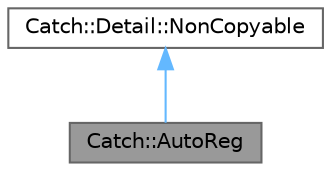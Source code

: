 digraph "Catch::AutoReg"
{
 // LATEX_PDF_SIZE
  bgcolor="transparent";
  edge [fontname=Helvetica,fontsize=10,labelfontname=Helvetica,labelfontsize=10];
  node [fontname=Helvetica,fontsize=10,shape=box,height=0.2,width=0.4];
  Node1 [id="Node000001",label="Catch::AutoReg",height=0.2,width=0.4,color="gray40", fillcolor="grey60", style="filled", fontcolor="black",tooltip=" "];
  Node2 -> Node1 [id="edge1_Node000001_Node000002",dir="back",color="steelblue1",style="solid",tooltip=" "];
  Node2 [id="Node000002",label="Catch::Detail::NonCopyable",height=0.2,width=0.4,color="gray40", fillcolor="white", style="filled",URL="$classCatch_1_1Detail_1_1NonCopyable.html",tooltip="Deriving classes become noncopyable and nonmovable."];
}
